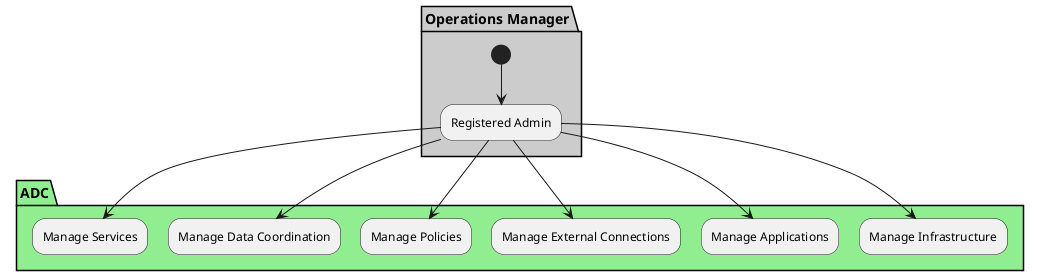 @startuml


partition "Operations Manager"  #cccccc {
  (*) --> "Registered Admin"
}

partition "ADC" #lightgreen {
  "Registered Admin" --> "Manage Infrastructure"
  "Registered Admin" --> "Manage Applications"
  "Registered Admin" --> "Manage External Connections"
  "Registered Admin" --> "Manage Policies"
  "Registered Admin" --> "Manage Data Coordination"
  "Registered Admin" --> "Manage Services"
}

@enduml
